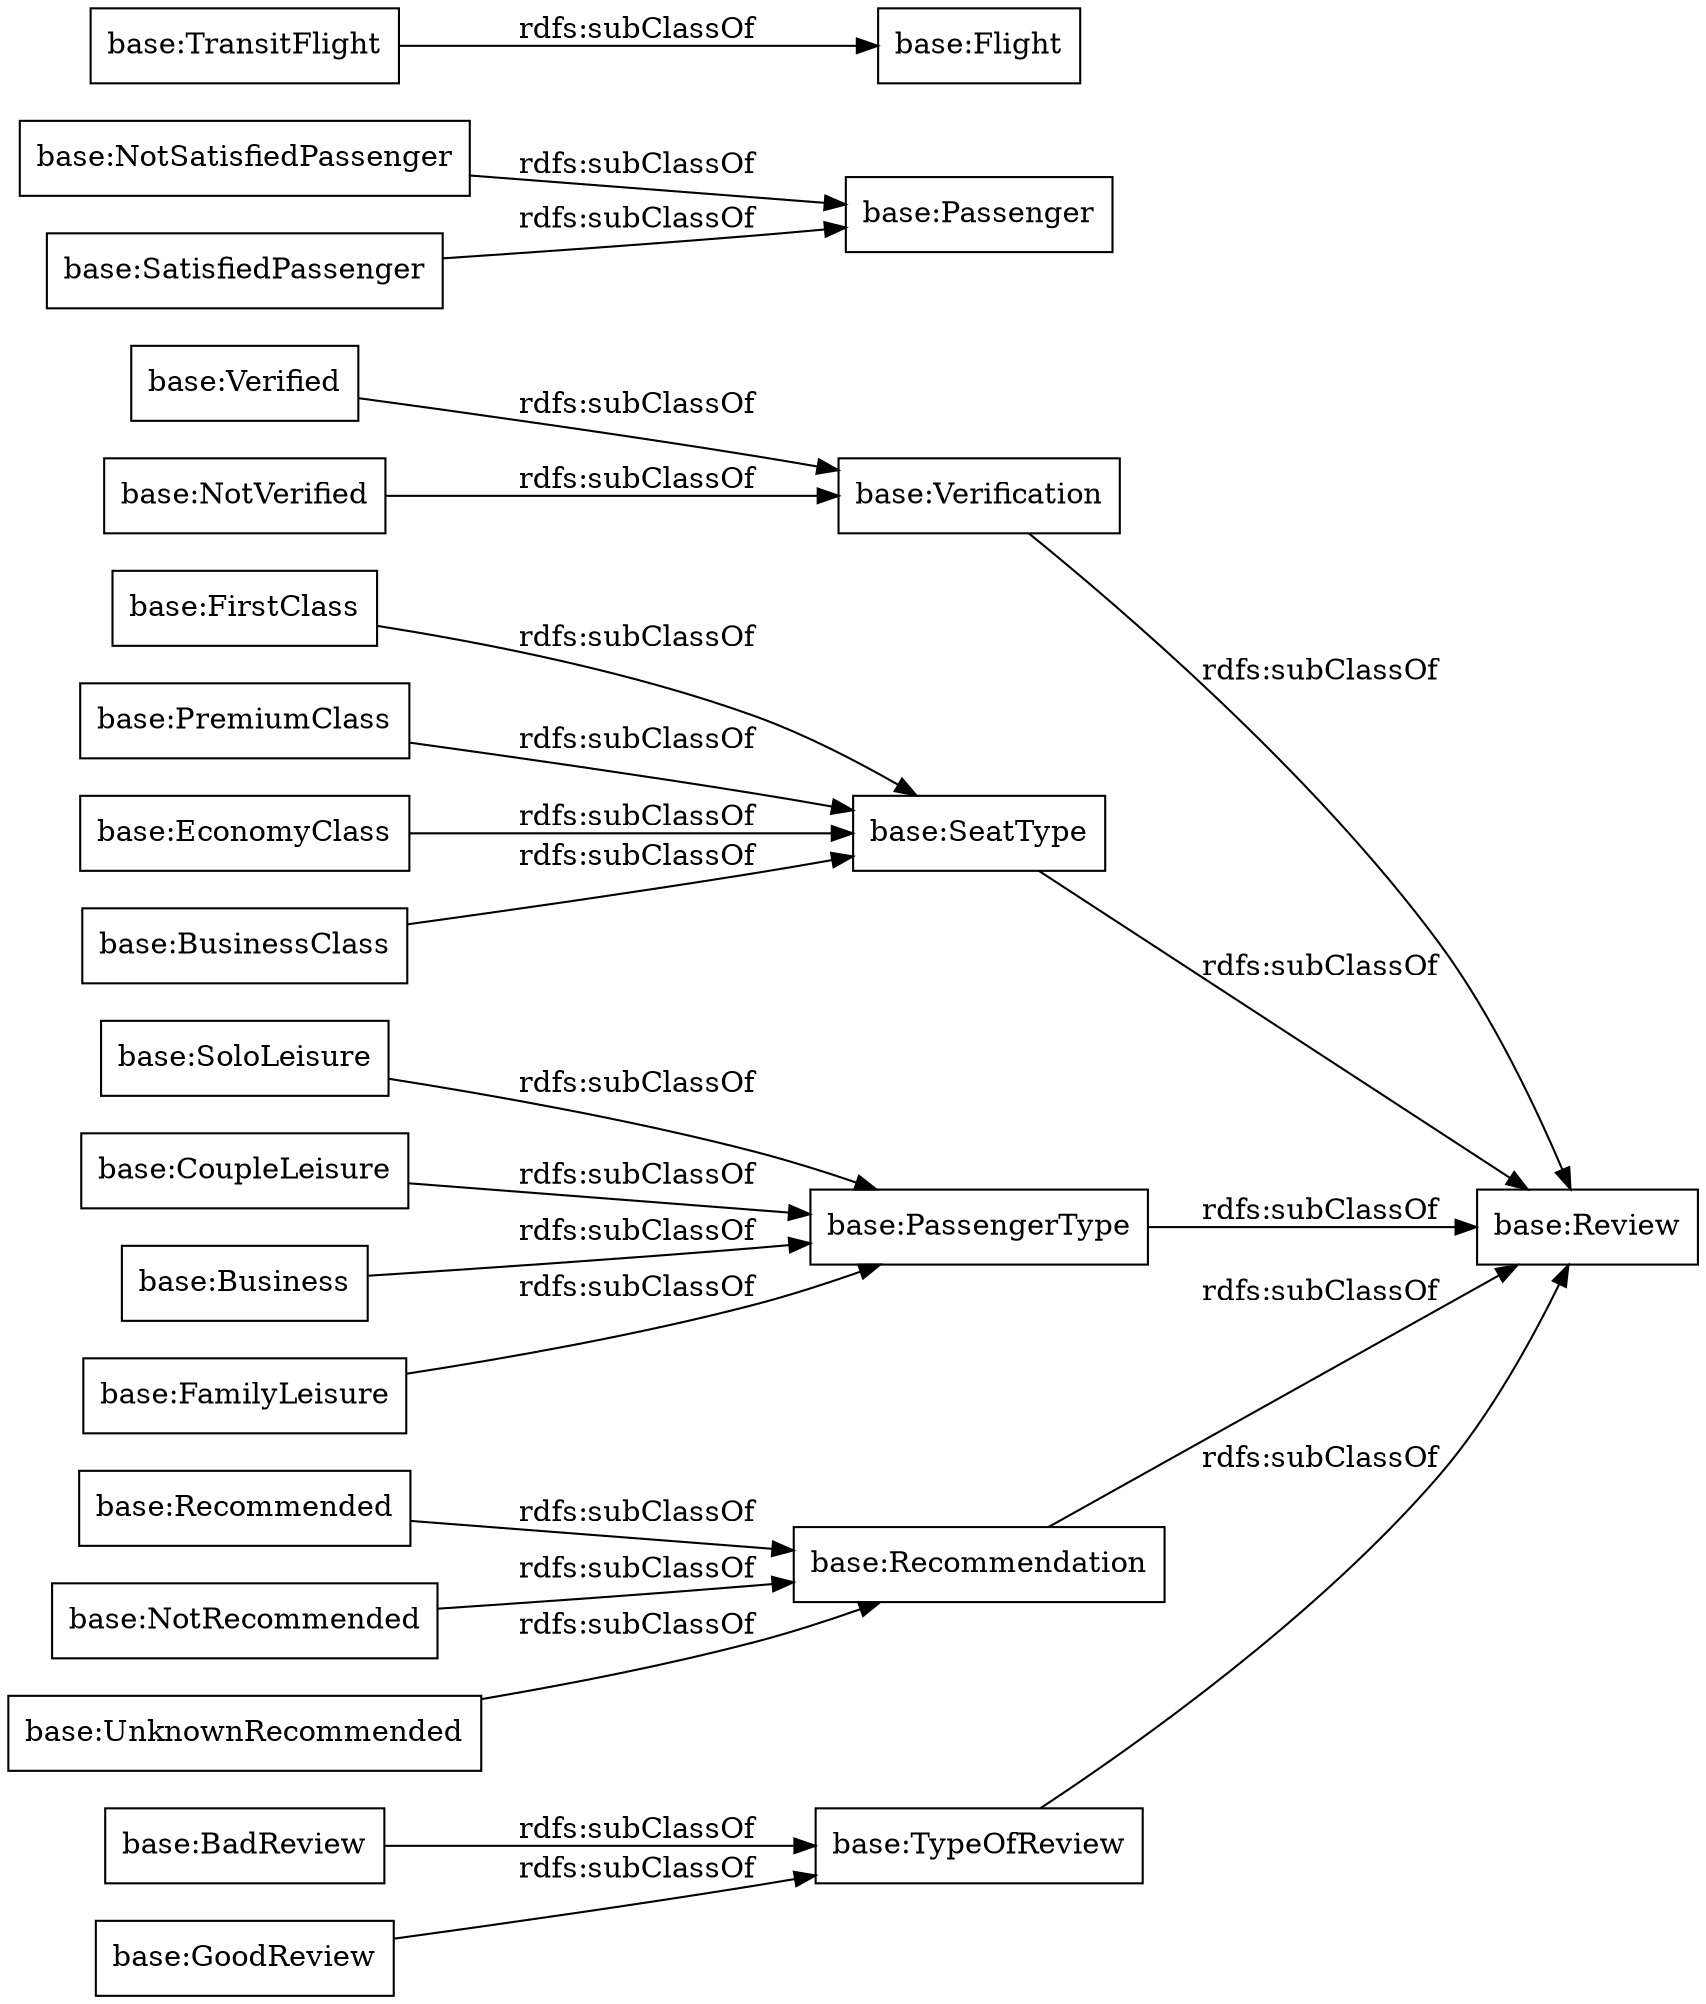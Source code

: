digraph ar2dtool_diagram { 
rankdir=LR;
size="1000"
node [shape = rectangle, color="black"]; "base:Review" "base:Verification" "base:Recommended" "base:NotRecommended" "base:NotSatisfiedPassenger" "base:Verified" "base:UnknownRecommended" "base:SeatType" "base:SatisfiedPassenger" "base:FirstClass" "base:SoloLeisure" "base:CoupleLeisure" "base:TransitFlight" "base:Business" "base:BadReview" "base:Passenger" "base:PremiumClass" "base:EconomyClass" "base:BusinessClass" "base:Flight" "base:PassengerType" "base:NotVerified" "base:GoodReview" "base:Recommendation" "base:TypeOfReview" "base:FamilyLeisure" ; /*classes style*/
	"base:FirstClass" -> "base:SeatType" [ label = "rdfs:subClassOf" ];
	"base:SeatType" -> "base:Review" [ label = "rdfs:subClassOf" ];
	"base:BadReview" -> "base:TypeOfReview" [ label = "rdfs:subClassOf" ];
	"base:CoupleLeisure" -> "base:PassengerType" [ label = "rdfs:subClassOf" ];
	"base:SatisfiedPassenger" -> "base:Passenger" [ label = "rdfs:subClassOf" ];
	"base:SoloLeisure" -> "base:PassengerType" [ label = "rdfs:subClassOf" ];
	"base:Business" -> "base:PassengerType" [ label = "rdfs:subClassOf" ];
	"base:Verified" -> "base:Verification" [ label = "rdfs:subClassOf" ];
	"base:NotSatisfiedPassenger" -> "base:Passenger" [ label = "rdfs:subClassOf" ];
	"base:TypeOfReview" -> "base:Review" [ label = "rdfs:subClassOf" ];
	"base:NotVerified" -> "base:Verification" [ label = "rdfs:subClassOf" ];
	"base:Recommendation" -> "base:Review" [ label = "rdfs:subClassOf" ];
	"base:TransitFlight" -> "base:Flight" [ label = "rdfs:subClassOf" ];
	"base:PremiumClass" -> "base:SeatType" [ label = "rdfs:subClassOf" ];
	"base:EconomyClass" -> "base:SeatType" [ label = "rdfs:subClassOf" ];
	"base:NotRecommended" -> "base:Recommendation" [ label = "rdfs:subClassOf" ];
	"base:Verification" -> "base:Review" [ label = "rdfs:subClassOf" ];
	"base:Recommended" -> "base:Recommendation" [ label = "rdfs:subClassOf" ];
	"base:BusinessClass" -> "base:SeatType" [ label = "rdfs:subClassOf" ];
	"base:UnknownRecommended" -> "base:Recommendation" [ label = "rdfs:subClassOf" ];
	"base:FamilyLeisure" -> "base:PassengerType" [ label = "rdfs:subClassOf" ];
	"base:PassengerType" -> "base:Review" [ label = "rdfs:subClassOf" ];
	"base:GoodReview" -> "base:TypeOfReview" [ label = "rdfs:subClassOf" ];

}
